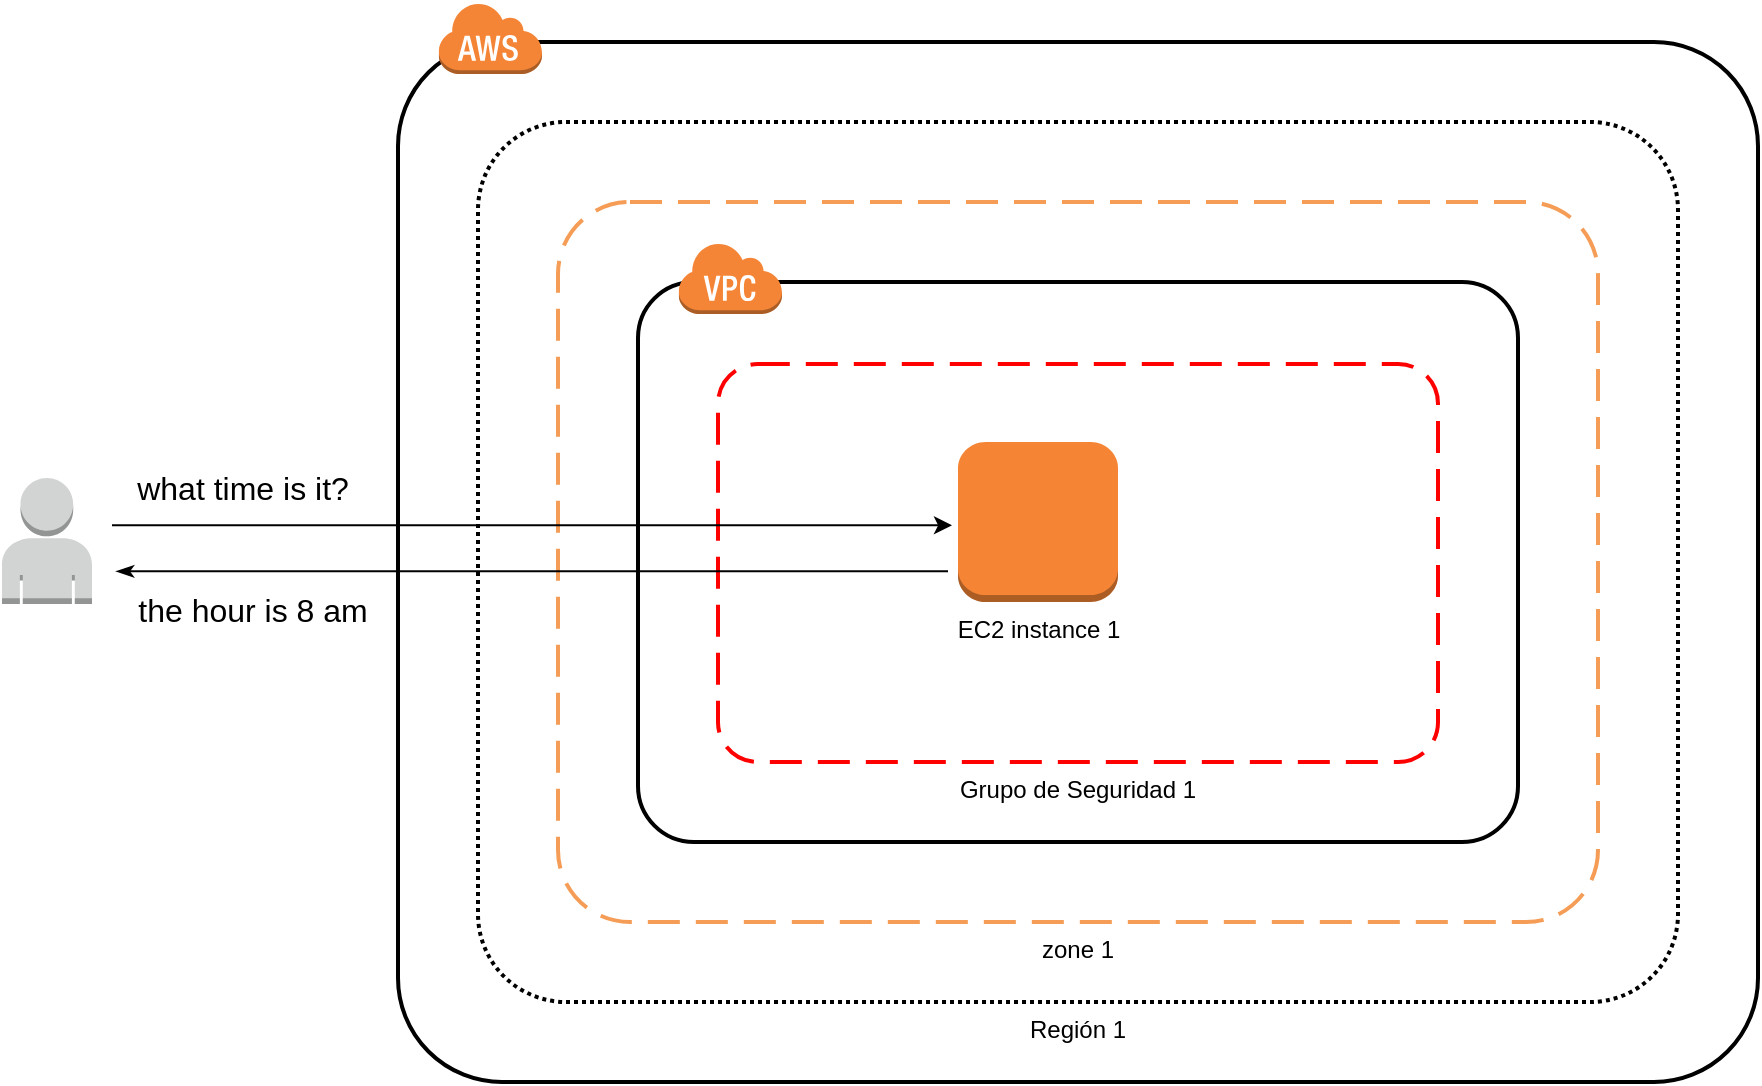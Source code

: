 <mxfile version="27.0.9">
  <diagram name="Case-1" id="qSFT5Q37zo8Qzmo0bJ_i">
    <mxGraphModel dx="1310" dy="860" grid="1" gridSize="10" guides="1" tooltips="1" connect="1" arrows="1" fold="1" page="1" pageScale="1" pageWidth="1169" pageHeight="827" math="0" shadow="0">
      <root>
        <mxCell id="0" />
        <mxCell id="1" parent="0" />
        <mxCell id="XCQNa3WlRcHzMT_XAqFe-12" value="" style="rounded=1;arcSize=10;dashed=0;fillColor=none;gradientColor=none;strokeWidth=2;" vertex="1" parent="1">
          <mxGeometry x="240" y="160" width="680" height="520" as="geometry" />
        </mxCell>
        <mxCell id="XCQNa3WlRcHzMT_XAqFe-13" value="" style="dashed=0;html=1;shape=mxgraph.aws3.cloud;fillColor=#F58536;gradientColor=none;dashed=0;" vertex="1" parent="1">
          <mxGeometry x="260" y="140" width="52" height="36" as="geometry" />
        </mxCell>
        <mxCell id="XCQNa3WlRcHzMT_XAqFe-16" value="Región 1" style="rounded=1;arcSize=10;dashed=1;fillColor=none;gradientColor=none;dashPattern=1 1;strokeWidth=2;labelPosition=center;verticalLabelPosition=bottom;align=center;verticalAlign=top;" vertex="1" parent="1">
          <mxGeometry x="280" y="200" width="600" height="440" as="geometry" />
        </mxCell>
        <mxCell id="XCQNa3WlRcHzMT_XAqFe-17" value="zone 1" style="rounded=1;arcSize=10;dashed=1;strokeColor=#F59D56;fillColor=none;gradientColor=none;dashPattern=8 4;strokeWidth=2;labelPosition=center;verticalLabelPosition=bottom;align=center;verticalAlign=top;" vertex="1" parent="1">
          <mxGeometry x="320" y="240" width="520" height="360" as="geometry" />
        </mxCell>
        <mxCell id="XCQNa3WlRcHzMT_XAqFe-18" value="" style="rounded=1;arcSize=10;dashed=0;fillColor=none;gradientColor=none;strokeWidth=2;" vertex="1" parent="1">
          <mxGeometry x="360" y="280" width="440" height="280" as="geometry" />
        </mxCell>
        <mxCell id="XCQNa3WlRcHzMT_XAqFe-19" value="" style="dashed=0;html=1;shape=mxgraph.aws3.virtual_private_cloud;fillColor=#F58536;gradientColor=none;dashed=0;" vertex="1" parent="1">
          <mxGeometry x="380" y="260" width="52" height="36" as="geometry" />
        </mxCell>
        <mxCell id="XCQNa3WlRcHzMT_XAqFe-20" value="Grupo de Seguridad 1" style="rounded=1;arcSize=10;dashed=1;strokeColor=#ff0000;fillColor=none;gradientColor=none;dashPattern=8 4;strokeWidth=2;labelPosition=center;verticalLabelPosition=bottom;align=center;verticalAlign=top;" vertex="1" parent="1">
          <mxGeometry x="400" y="321" width="360" height="199" as="geometry" />
        </mxCell>
        <mxCell id="XCQNa3WlRcHzMT_XAqFe-21" value="EC2 instance 1" style="outlineConnect=0;dashed=0;verticalLabelPosition=bottom;verticalAlign=top;align=center;html=1;shape=mxgraph.aws3.instance;fillColor=#F58534;gradientColor=none;" vertex="1" parent="1">
          <mxGeometry x="520" y="360" width="80" height="80" as="geometry" />
        </mxCell>
        <mxCell id="XCQNa3WlRcHzMT_XAqFe-29" value="what time is it?" style="endArrow=classic;html=1;rounded=0;labelPosition=center;verticalLabelPosition=top;align=center;verticalAlign=bottom;fontSize=16;" edge="1" parent="1">
          <mxGeometry x="-0.694" y="7" width="50" height="50" relative="1" as="geometry">
            <mxPoint x="97" y="401.667" as="sourcePoint" />
            <mxPoint x="517" y="401.667" as="targetPoint" />
            <mxPoint as="offset" />
          </mxGeometry>
        </mxCell>
        <mxCell id="XCQNa3WlRcHzMT_XAqFe-30" value="the hour is 8 am" style="endArrow=none;html=1;rounded=0;startArrow=classicThin;startFill=1;labelPosition=center;verticalLabelPosition=bottom;align=center;verticalAlign=top;fontSize=16;" edge="1" parent="1">
          <mxGeometry x="-0.67" y="-3" width="50" height="50" relative="1" as="geometry">
            <mxPoint x="99" y="424.667" as="sourcePoint" />
            <mxPoint x="515" y="424.667" as="targetPoint" />
            <mxPoint x="-1" as="offset" />
          </mxGeometry>
        </mxCell>
        <mxCell id="XCQNa3WlRcHzMT_XAqFe-31" value="" style="outlineConnect=0;dashed=0;verticalLabelPosition=bottom;verticalAlign=top;align=center;html=1;shape=mxgraph.aws3.user;fillColor=#D2D3D3;gradientColor=none;" vertex="1" parent="1">
          <mxGeometry x="42" y="378" width="45" height="63" as="geometry" />
        </mxCell>
      </root>
    </mxGraphModel>
  </diagram>
</mxfile>
